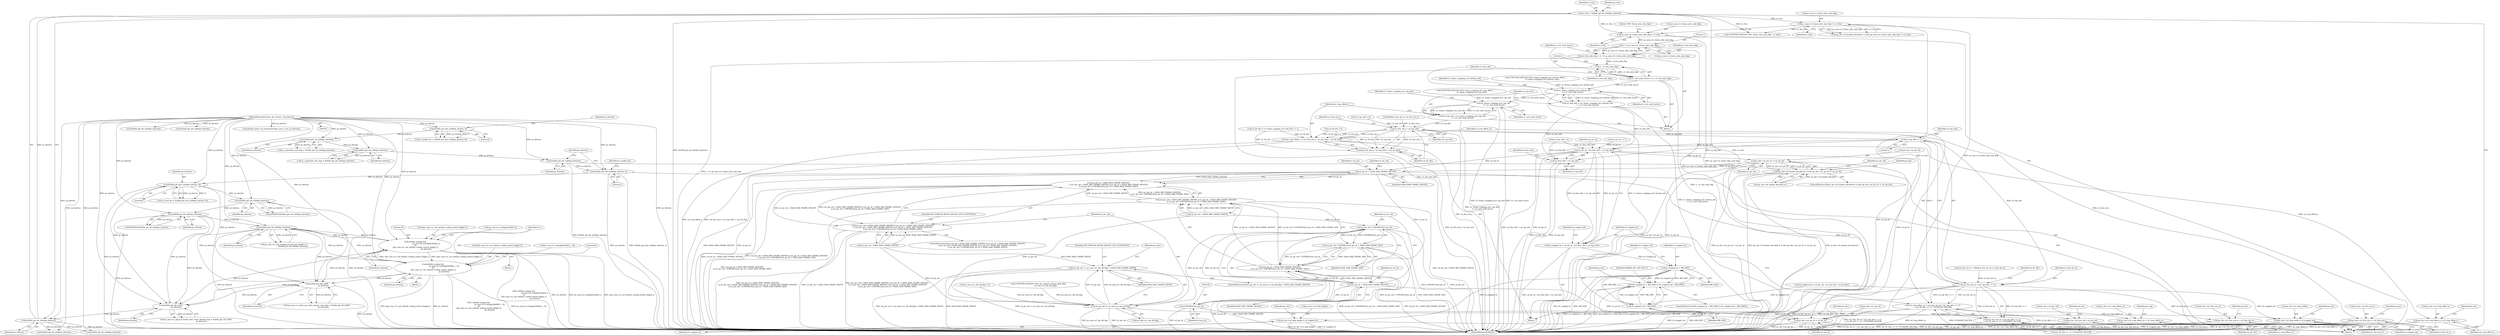 digraph "0_Android_42cf02965b11c397dd37a0063e683cef005bc0ae@pointer" {
"1000912" [label="(Call,ps_seq->u1_frame_mbs_only_flag = u1_frm)"];
"1000899" [label="(Call,ps_seq->u1_frame_mbs_only_flag != u1_frm)"];
"1000888" [label="(Call,u1_frm = ih264d_get_bit_h264(ps_bitstrm))"];
"1000890" [label="(Call,ih264d_get_bit_h264(ps_bitstrm))"];
"1000808" [label="(Call,ih264d_get_bit_h264(\n                    ps_bitstrm))"];
"1000291" [label="(Call,ih264d_get_bits_h264(ps_bitstrm, 8))"];
"1000258" [label="(Call,ih264d_get_bits_h264(ps_bitstrm, 5))"];
"1000256" [label="(Call,ih264d_get_bit_h264(ps_bitstrm))"];
"1000254" [label="(Call,ih264d_get_bit_h264(ps_bitstrm))"];
"1000250" [label="(Call,ih264d_get_bit_h264(ps_bitstrm))"];
"1000242" [label="(Call,ih264d_get_bits_h264(ps_bitstrm, 8))"];
"1000165" [label="(MethodParameterIn,dec_bit_stream_t *ps_bitstrm)"];
"1000512" [label="(Call,ih264d_get_bit_h264(ps_bitstrm))"];
"1000533" [label="(Call,ih264d_scaling_list(\n                                        ps_seq->i2_scalinglist4x4[i4_i],\n 16,\n &ps_seq->u1_use_default_scaling_matrix_flag[i4_i],\n                                        ps_bitstrm))"];
"1000549" [label="(Call,ih264d_scaling_list(\n                                        ps_seq->i2_scalinglist8x8[i4_i - 6],\n 64,\n &ps_seq->u1_use_default_scaling_matrix_flag[i4_i],\n                                        ps_bitstrm))"];
"1000489" [label="(Call,ih264d_get_bit_h264(ps_bitstrm))"];
"1000472" [label="(Call,ih264d_get_bit_h264(ps_bitstrm))"];
"1000682" [label="(Call,ih264d_get_bit_h264(\n                        ps_bitstrm))"];
"1001110" [label="(Call,1 == ps_seq->u1_frame_mbs_only_flag)"];
"1001108" [label="(Call,u1_frm_mbs_flag = (1 == ps_seq->u1_frame_mbs_only_flag))"];
"1001117" [label="(Call,2 - u1_frm_mbs_flag)"];
"1001115" [label="(Call,u1_vert_mult_factor = (2 - u1_frm_mbs_flag))"];
"1001122" [label="(Call,u1_frame_cropping_rect_bottom_ofst\n << u1_vert_mult_factor)"];
"1001120" [label="(Call,u2_btm_ofst = (u1_frame_cropping_rect_bottom_ofst\n << u1_vert_mult_factor))"];
"1001152" [label="(Call,u2_pic_ht - (u2_btm_ofst + u2_top_ofst))"];
"1001150" [label="(Call,i4_cropped_ht = u2_pic_ht - (u2_btm_ofst + u2_top_ofst))"];
"1001166" [label="(Call,i4_cropped_ht < MB_SIZE)"];
"1001165" [label="(Call,(i4_cropped_ht < MB_SIZE) || (i4_cropped_wd < MB_SIZE))"];
"1001169" [label="(Call,i4_cropped_wd < MB_SIZE)"];
"1001367" [label="(Call,ps_dec->u2_disp_width = i4_cropped_wd)"];
"1001362" [label="(Call,ps_dec->u2_disp_height = i4_cropped_ht)"];
"1001202" [label="(Call,ps_dec->u2_pic_ht != u2_pic_ht)"];
"1001196" [label="(Call,(ps_dec->i4_header_decoded & 1) && (ps_dec->u2_pic_ht != u2_pic_ht))"];
"1001221" [label="(Call,u2_pic_ht > H264_MAX_FRAME_HEIGHT)"];
"1001220" [label="(Call,(u2_pic_ht > H264_MAX_FRAME_HEIGHT)\n || (u2_pic_wd < H264_MIN_FRAME_WIDTH) || (u2_pic_ht < H264_MIN_FRAME_HEIGHT)\n || (u2_pic_wd * (UWORD32)u2_pic_ht > H264_MAX_FRAME_SIZE))"];
"1001216" [label="(Call,(u2_pic_wd > H264_MAX_FRAME_WIDTH) || (u2_pic_ht > H264_MAX_FRAME_HEIGHT)\n || (u2_pic_wd < H264_MIN_FRAME_WIDTH) || (u2_pic_ht < H264_MIN_FRAME_HEIGHT)\n || (u2_pic_wd * (UWORD32)u2_pic_ht > H264_MAX_FRAME_SIZE))"];
"1001229" [label="(Call,u2_pic_ht < H264_MIN_FRAME_HEIGHT)"];
"1001228" [label="(Call,(u2_pic_ht < H264_MIN_FRAME_HEIGHT)\n || (u2_pic_wd * (UWORD32)u2_pic_ht > H264_MAX_FRAME_SIZE))"];
"1001224" [label="(Call,(u2_pic_wd < H264_MIN_FRAME_WIDTH) || (u2_pic_ht < H264_MIN_FRAME_HEIGHT)\n || (u2_pic_wd * (UWORD32)u2_pic_ht > H264_MAX_FRAME_SIZE))"];
"1001235" [label="(Call,(UWORD32)u2_pic_ht)"];
"1001233" [label="(Call,u2_pic_wd * (UWORD32)u2_pic_ht)"];
"1001232" [label="(Call,u2_pic_wd * (UWORD32)u2_pic_ht > H264_MAX_FRAME_SIZE)"];
"1001244" [label="(Call,u2_pic_wd << ps_seq->u1_mb_aff_flag)"];
"1001243" [label="(Call,(u2_pic_wd << ps_seq->u1_mb_aff_flag) > H264_MAX_FRAME_WIDTH)"];
"1001372" [label="(Call,ps_dec->u2_pic_wd = u2_pic_wd)"];
"1001377" [label="(Call,ps_dec->u2_pic_ht = u2_pic_ht)"];
"1001154" [label="(Call,u2_btm_ofst + u2_top_ofst)"];
"1001127" [label="(Call,u1_frame_cropping_rect_top_ofst\n << u1_vert_mult_factor)"];
"1001125" [label="(Call,u2_top_ofst = (u1_frame_cropping_rect_top_ofst\n << u1_vert_mult_factor))"];
"1001133" [label="(Call,u2_frm_wd_y * u2_top_ofst)"];
"1001130" [label="(Call,u2_crop_offset_y = (u2_frm_wd_y * u2_top_ofst) + (u2_lft_ofst))"];
"1001442" [label="(Call,ps_dec->u2_crop_offset_y = u2_crop_offset_y)"];
"1001132" [label="(Call,(u2_frm_wd_y * u2_top_ofst) + (u2_lft_ofst))"];
"1001142" [label="(Call,u2_top_ofst >> 1)"];
"1001140" [label="(Call,u2_frm_wd_uv * (u2_top_ofst >> 1))"];
"1001137" [label="(Call,u2_crop_offset_uv = (u2_frm_wd_uv * (u2_top_ofst >> 1))\n + (u2_lft_ofst >> 1) * YUV420SP_FACTOR)"];
"1001447" [label="(Call,ps_dec->u2_crop_offset_uv = u2_crop_offset_uv)"];
"1001139" [label="(Call,(u2_frm_wd_uv * (u2_top_ofst >> 1))\n + (u2_lft_ofst >> 1) * YUV420SP_FACTOR)"];
"1001392" [label="(Call,ps_dec->u2_frm_wd_uv = u2_frm_wd_uv)"];
"1001382" [label="(Call,ps_dec->u2_frm_wd_y = u2_frm_wd_y)"];
"1000889" [label="(Identifier,u1_frm)"];
"1000250" [label="(Call,ih264d_get_bit_h264(ps_bitstrm))"];
"1001242" [label="(ControlStructure,if((u2_pic_wd << ps_seq->u1_mb_aff_flag) > H264_MAX_FRAME_WIDTH))"];
"1001097" [label="(Block,)"];
"1001179" [label="(Identifier,ps_dec)"];
"1001237" [label="(Identifier,u2_pic_ht)"];
"1000809" [label="(Identifier,ps_bitstrm)"];
"1001221" [label="(Call,u2_pic_ht > H264_MAX_FRAME_HEIGHT)"];
"1001233" [label="(Call,u2_pic_wd * (UWORD32)u2_pic_ht)"];
"1000900" [label="(Call,ps_seq->u1_frame_mbs_only_flag)"];
"1001235" [label="(Call,(UWORD32)u2_pic_ht)"];
"1001378" [label="(Call,ps_dec->u2_pic_ht)"];
"1001223" [label="(Identifier,H264_MAX_FRAME_HEIGHT)"];
"1001174" [label="(Identifier,ERROR_INV_SPS_PPS_T)"];
"1000939" [label="(Call,ps_seq->u1_mb_aff_flag = 0)"];
"1001234" [label="(Identifier,u2_pic_wd)"];
"1001115" [label="(Call,u1_vert_mult_factor = (2 - u1_frm_mbs_flag))"];
"1001137" [label="(Call,u2_crop_offset_uv = (u2_frm_wd_uv * (u2_top_ofst >> 1))\n + (u2_lft_ofst >> 1) * YUV420SP_FACTOR)"];
"1001386" [label="(Identifier,u2_frm_wd_y)"];
"1001151" [label="(Identifier,i4_cropped_ht)"];
"1001389" [label="(Identifier,ps_dec)"];
"1001366" [label="(Identifier,i4_cropped_ht)"];
"1001249" [label="(Identifier,H264_MAX_FRAME_WIDTH)"];
"1000540" [label="(Call,&ps_seq->u1_use_default_scaling_matrix_flag[i4_i])"];
"1001140" [label="(Call,u2_frm_wd_uv * (u2_top_ofst >> 1))"];
"1000257" [label="(Identifier,ps_bitstrm)"];
"1001132" [label="(Call,(u2_frm_wd_y * u2_top_ofst) + (u2_lft_ofst))"];
"1000890" [label="(Call,ih264d_get_bit_h264(ps_bitstrm))"];
"1001142" [label="(Call,u2_top_ofst >> 1)"];
"1001362" [label="(Call,ps_dec->u2_disp_height = i4_cropped_ht)"];
"1001382" [label="(Call,ps_dec->u2_frm_wd_y = u2_frm_wd_y)"];
"1001082" [label="(Call,u2_lft_ofst = 0)"];
"1001129" [label="(Identifier,u1_vert_mult_factor)"];
"1000896" [label="(Identifier,ps_dec)"];
"1000260" [label="(Literal,5)"];
"1001153" [label="(Identifier,u2_pic_ht)"];
"1001131" [label="(Identifier,u2_crop_offset_y)"];
"1001446" [label="(Identifier,u2_crop_offset_y)"];
"1000532" [label="(Block,)"];
"1001119" [label="(Identifier,u1_frm_mbs_flag)"];
"1001216" [label="(Call,(u2_pic_wd > H264_MAX_FRAME_WIDTH) || (u2_pic_ht > H264_MAX_FRAME_HEIGHT)\n || (u2_pic_wd < H264_MIN_FRAME_WIDTH) || (u2_pic_ht < H264_MIN_FRAME_HEIGHT)\n || (u2_pic_wd * (UWORD32)u2_pic_ht > H264_MAX_FRAME_SIZE))"];
"1001202" [label="(Call,ps_dec->u2_pic_ht != u2_pic_ht)"];
"1000165" [label="(MethodParameterIn,dec_bit_stream_t *ps_bitstrm)"];
"1001369" [label="(Identifier,ps_dec)"];
"1001231" [label="(Identifier,H264_MIN_FRAME_HEIGHT)"];
"1001449" [label="(Identifier,ps_dec)"];
"1001128" [label="(Identifier,u1_frame_cropping_rect_top_ofst)"];
"1001241" [label="(Identifier,IVD_STREAM_WIDTH_HEIGHT_NOT_SUPPORTED)"];
"1001109" [label="(Identifier,u1_frm_mbs_flag)"];
"1000533" [label="(Call,ih264d_scaling_list(\n                                        ps_seq->i2_scalinglist4x4[i4_i],\n 16,\n &ps_seq->u1_use_default_scaling_matrix_flag[i4_i],\n                                        ps_bitstrm))"];
"1001110" [label="(Call,1 == ps_seq->u1_frame_mbs_only_flag)"];
"1000678" [label="(Call,ps_seq->u1_delta_pic_order_always_zero_flag = ih264d_get_bit_h264(\n                        ps_bitstrm))"];
"1001399" [label="(Identifier,ps_dec)"];
"1000957" [label="(Call,ih264d_get_bit_h264(ps_bitstrm))"];
"1001238" [label="(Identifier,H264_MAX_FRAME_SIZE)"];
"1000489" [label="(Call,ih264d_get_bit_h264(ps_bitstrm))"];
"1001121" [label="(Identifier,u2_btm_ofst)"];
"1001001" [label="(Call,ih264d_get_bit_h264(ps_bitstrm))"];
"1001171" [label="(Identifier,MB_SIZE)"];
"1000534" [label="(Call,ps_seq->i2_scalinglist4x4[i4_i])"];
"1000564" [label="(Identifier,ps_bitstrm)"];
"1001120" [label="(Call,u2_btm_ofst = (u1_frame_cropping_rect_bottom_ofst\n << u1_vert_mult_factor))"];
"1000166" [label="(Block,)"];
"1000251" [label="(Identifier,ps_bitstrm)"];
"1001448" [label="(Call,ps_dec->u2_crop_offset_uv)"];
"1001117" [label="(Call,2 - u1_frm_mbs_flag)"];
"1000888" [label="(Call,u1_frm = ih264d_get_bit_h264(ps_bitstrm))"];
"1001243" [label="(Call,(u2_pic_wd << ps_seq->u1_mb_aff_flag) > H264_MAX_FRAME_WIDTH)"];
"1001150" [label="(Call,i4_cropped_ht = u2_pic_ht - (u2_btm_ofst + u2_top_ofst))"];
"1001134" [label="(Identifier,u2_frm_wd_y)"];
"1001125" [label="(Call,u2_top_ofst = (u1_frame_cropping_rect_top_ofst\n << u1_vert_mult_factor))"];
"1001122" [label="(Call,u1_frame_cropping_rect_bottom_ofst\n << u1_vert_mult_factor)"];
"1001167" [label="(Identifier,i4_cropped_ht)"];
"1001197" [label="(Call,ps_dec->i4_header_decoded & 1)"];
"1001477" [label="(MethodReturn,WORD32)"];
"1000918" [label="(Literal,\"SPS: frame_mbs_only_flag\")"];
"1001157" [label="(Call,i4_cropped_wd = u2_pic_wd - (u2_rgt_ofst + u2_lft_ofst))"];
"1001257" [label="(Identifier,ps_dec)"];
"1000913" [label="(Call,ps_seq->u1_frame_mbs_only_flag)"];
"1000917" [label="(Call,COPYTHECONTEXT(\"SPS: frame_mbs_only_flag\", u1_frm))"];
"1001367" [label="(Call,ps_dec->u2_disp_width = i4_cropped_wd)"];
"1001222" [label="(Identifier,u2_pic_ht)"];
"1001451" [label="(Identifier,u2_crop_offset_uv)"];
"1001061" [label="(Call,u2_pic_ht >> 1)"];
"1000248" [label="(Call,uc_constraint_set0_flag = ih264d_get_bit_h264(ps_bitstrm))"];
"1001245" [label="(Identifier,u2_pic_wd)"];
"1001443" [label="(Call,ps_dec->u2_crop_offset_y)"];
"1001118" [label="(Literal,2)"];
"1001144" [label="(Literal,1)"];
"1000808" [label="(Call,ih264d_get_bit_h264(\n                    ps_bitstrm))"];
"1001155" [label="(Identifier,u2_btm_ofst)"];
"1000558" [label="(Call,&ps_seq->u1_use_default_scaling_matrix_flag[i4_i])"];
"1001103" [label="(Call,u2_lft_ofst = u1_frame_cropping_rect_left_ofst << 1)"];
"1000548" [label="(Block,)"];
"1001152" [label="(Call,u2_pic_ht - (u2_btm_ofst + u2_top_ofst))"];
"1001196" [label="(Call,(ps_dec->i4_header_decoded & 1) && (ps_dec->u2_pic_ht != u2_pic_ht))"];
"1000916" [label="(Identifier,u1_frm)"];
"1001373" [label="(Call,ps_dec->u2_pic_wd)"];
"1001147" [label="(Identifier,u2_lft_ofst)"];
"1001215" [label="(ControlStructure,if((u2_pic_wd > H264_MAX_FRAME_WIDTH) || (u2_pic_ht > H264_MAX_FRAME_HEIGHT)\n || (u2_pic_wd < H264_MIN_FRAME_WIDTH) || (u2_pic_ht < H264_MIN_FRAME_HEIGHT)\n || (u2_pic_wd * (UWORD32)u2_pic_ht > H264_MAX_FRAME_SIZE)))"];
"1000506" [label="(Call,ps_seq->u1_seq_scaling_list_present_flag[i4_i] =\n                                ih264d_get_bit_h264(ps_bitstrm))"];
"1001164" [label="(ControlStructure,if((i4_cropped_ht < MB_SIZE) || (i4_cropped_wd < MB_SIZE)))"];
"1001374" [label="(Identifier,ps_dec)"];
"1001086" [label="(Call,u2_top_ofst = 0)"];
"1001396" [label="(Identifier,u2_frm_wd_uv)"];
"1000683" [label="(Identifier,ps_bitstrm)"];
"1000258" [label="(Call,ih264d_get_bits_h264(ps_bitstrm, 5))"];
"1000903" [label="(Identifier,u1_frm)"];
"1001232" [label="(Call,u2_pic_wd * (UWORD32)u2_pic_ht > H264_MAX_FRAME_SIZE)"];
"1001141" [label="(Identifier,u2_frm_wd_uv)"];
"1000291" [label="(Call,ih264d_get_bits_h264(ps_bitstrm, 8))"];
"1001053" [label="(Call,u2_frm_wd_uv = MAX(u2_frm_wd_uv, u2_frm_wd_y))"];
"1000891" [label="(Identifier,ps_bitstrm)"];
"1000893" [label="(Call,(ps_dec->i4_header_decoded & 1) && (ps_seq->u1_frame_mbs_only_flag != u1_frm))"];
"1001130" [label="(Call,u2_crop_offset_y = (u2_frm_wd_y * u2_top_ofst) + (u2_lft_ofst))"];
"1001372" [label="(Call,ps_dec->u2_pic_wd = u2_pic_wd)"];
"1001454" [label="(Identifier,ps_seq)"];
"1001363" [label="(Call,ps_dec->u2_disp_height)"];
"1001381" [label="(Identifier,u2_pic_ht)"];
"1000252" [label="(Call,uc_constraint_set1_flag = ih264d_get_bit_h264(ps_bitstrm))"];
"1001195" [label="(ControlStructure,if((ps_dec->i4_header_decoded & 1) && (ps_dec->u2_pic_ht != u2_pic_ht)))"];
"1000546" [label="(Identifier,ps_bitstrm)"];
"1001111" [label="(Literal,1)"];
"1000289" [label="(Call,u1_level_idc = ih264d_get_bits_h264(ps_bitstrm, 8))"];
"1000470" [label="(Call,(WORD32)ih264d_get_bit_h264(ps_bitstrm))"];
"1000804" [label="(Call,ps_seq->u1_gaps_in_frame_num_value_allowed_flag = ih264d_get_bit_h264(\n                    ps_bitstrm))"];
"1000256" [label="(Call,ih264d_get_bit_h264(ps_bitstrm))"];
"1000473" [label="(Identifier,ps_bitstrm)"];
"1000292" [label="(Identifier,ps_bitstrm)"];
"1001127" [label="(Call,u1_frame_cropping_rect_top_ofst\n << u1_vert_mult_factor)"];
"1001165" [label="(Call,(i4_cropped_ht < MB_SIZE) || (i4_cropped_wd < MB_SIZE))"];
"1001226" [label="(Identifier,u2_pic_wd)"];
"1001124" [label="(Identifier,u1_vert_mult_factor)"];
"1001377" [label="(Call,ps_dec->u2_pic_ht = u2_pic_ht)"];
"1001228" [label="(Call,(u2_pic_ht < H264_MIN_FRAME_HEIGHT)\n || (u2_pic_wd * (UWORD32)u2_pic_ht > H264_MAX_FRAME_SIZE))"];
"1001206" [label="(Identifier,u2_pic_ht)"];
"1001376" [label="(Identifier,u2_pic_wd)"];
"1001170" [label="(Identifier,i4_cropped_wd)"];
"1000293" [label="(Literal,8)"];
"1001379" [label="(Identifier,ps_dec)"];
"1001143" [label="(Identifier,u2_top_ofst)"];
"1001112" [label="(Call,ps_seq->u1_frame_mbs_only_flag)"];
"1001116" [label="(Identifier,u1_vert_mult_factor)"];
"1001447" [label="(Call,ps_dec->u2_crop_offset_uv = u2_crop_offset_uv)"];
"1000504" [label="(Identifier,i4_i)"];
"1001246" [label="(Call,ps_seq->u1_mb_aff_flag)"];
"1000549" [label="(Call,ih264d_scaling_list(\n                                        ps_seq->i2_scalinglist8x8[i4_i - 6],\n 64,\n &ps_seq->u1_use_default_scaling_matrix_flag[i4_i],\n                                        ps_bitstrm))"];
"1000899" [label="(Call,ps_seq->u1_frame_mbs_only_flag != u1_frm)"];
"1000244" [label="(Literal,8)"];
"1001224" [label="(Call,(u2_pic_wd < H264_MIN_FRAME_WIDTH) || (u2_pic_ht < H264_MIN_FRAME_HEIGHT)\n || (u2_pic_wd * (UWORD32)u2_pic_ht > H264_MAX_FRAME_SIZE))"];
"1000264" [label="(Identifier,u1_profile_idc)"];
"1001133" [label="(Call,u2_frm_wd_y * u2_top_ofst)"];
"1001154" [label="(Call,u2_btm_ofst + u2_top_ofst)"];
"1001076" [label="(Block,)"];
"1000512" [label="(Call,ih264d_get_bit_h264(ps_bitstrm))"];
"1000242" [label="(Call,ih264d_get_bits_h264(ps_bitstrm, 8))"];
"1001136" [label="(Identifier,u2_lft_ofst)"];
"1001220" [label="(Call,(u2_pic_ht > H264_MAX_FRAME_HEIGHT)\n || (u2_pic_wd < H264_MIN_FRAME_WIDTH) || (u2_pic_ht < H264_MIN_FRAME_HEIGHT)\n || (u2_pic_wd * (UWORD32)u2_pic_ht > H264_MAX_FRAME_SIZE))"];
"1000490" [label="(Identifier,ps_bitstrm)"];
"1000994" [label="(Call,COPYTHECONTEXT(\"SPS: frame_cropping_rect_bottom_offset\",\n                        u1_frame_cropping_rect_bottom_ofst))"];
"1001138" [label="(Identifier,u2_crop_offset_uv)"];
"1000912" [label="(Call,ps_seq->u1_frame_mbs_only_flag = u1_frm)"];
"1000487" [label="(Call,(WORD32)ih264d_get_bit_h264(ps_bitstrm))"];
"1000259" [label="(Identifier,ps_bitstrm)"];
"1001217" [label="(Call,u2_pic_wd > H264_MAX_FRAME_WIDTH)"];
"1001393" [label="(Call,ps_dec->u2_frm_wd_uv)"];
"1001158" [label="(Identifier,i4_cropped_wd)"];
"1001203" [label="(Call,ps_dec->u2_pic_ht)"];
"1001090" [label="(Call,u2_btm_ofst = 0)"];
"1000513" [label="(Identifier,ps_bitstrm)"];
"1001225" [label="(Call,u2_pic_wd < H264_MIN_FRAME_WIDTH)"];
"1000948" [label="(Call,ih264d_get_bit_h264(ps_bitstrm))"];
"1001166" [label="(Call,i4_cropped_ht < MB_SIZE)"];
"1001139" [label="(Call,(u2_frm_wd_uv * (u2_top_ofst >> 1))\n + (u2_lft_ofst >> 1) * YUV420SP_FACTOR)"];
"1000986" [label="(Call,COPYTHECONTEXT(\"SPS: frame_cropping_rect_top_offset\",\n                        u1_frame_cropping_rect_top_ofst))"];
"1001156" [label="(Identifier,u2_top_ofst)"];
"1001210" [label="(Identifier,ps_dec)"];
"1000255" [label="(Identifier,ps_bitstrm)"];
"1001168" [label="(Identifier,MB_SIZE)"];
"1001145" [label="(Call,(u2_lft_ofst >> 1) * YUV420SP_FACTOR)"];
"1000682" [label="(Call,ih264d_get_bit_h264(\n                        ps_bitstrm))"];
"1001244" [label="(Call,u2_pic_wd << ps_seq->u1_mb_aff_flag)"];
"1000254" [label="(Call,ih264d_get_bit_h264(ps_bitstrm))"];
"1001218" [label="(Identifier,u2_pic_wd)"];
"1001368" [label="(Call,ps_dec->u2_disp_width)"];
"1001230" [label="(Identifier,u2_pic_ht)"];
"1001135" [label="(Identifier,u2_top_ofst)"];
"1001384" [label="(Identifier,ps_dec)"];
"1001392" [label="(Call,ps_dec->u2_frm_wd_uv = u2_frm_wd_uv)"];
"1001108" [label="(Call,u1_frm_mbs_flag = (1 == ps_seq->u1_frame_mbs_only_flag))"];
"1000240" [label="(Call,u1_profile_idc = ih264d_get_bits_h264(ps_bitstrm, 8))"];
"1001169" [label="(Call,i4_cropped_wd < MB_SIZE)"];
"1000931" [label="(Call,ih264d_get_bit_h264(ps_bitstrm))"];
"1000472" [label="(Call,ih264d_get_bit_h264(ps_bitstrm))"];
"1000539" [label="(Literal,16)"];
"1001383" [label="(Call,ps_dec->u2_frm_wd_y)"];
"1001229" [label="(Call,u2_pic_ht < H264_MIN_FRAME_HEIGHT)"];
"1001055" [label="(Call,MAX(u2_frm_wd_uv, u2_frm_wd_y))"];
"1000243" [label="(Identifier,ps_bitstrm)"];
"1000933" [label="(Call,COPYTHECONTEXT(\"SPS: mb_adaptive_frame_field_flag\",\n                         ps_seq->u1_mb_aff_flag))"];
"1001371" [label="(Identifier,i4_cropped_wd)"];
"1000550" [label="(Call,ps_seq->i2_scalinglist8x8[i4_i - 6])"];
"1000557" [label="(Literal,64)"];
"1001296" [label="(Call,ih264d_parse_vui_parametres(&ps_seq->s_vui, ps_bitstrm))"];
"1001126" [label="(Identifier,u2_top_ofst)"];
"1001442" [label="(Call,ps_dec->u2_crop_offset_y = u2_crop_offset_y)"];
"1001252" [label="(Identifier,IVD_STREAM_WIDTH_HEIGHT_NOT_SUPPORTED)"];
"1001123" [label="(Identifier,u1_frame_cropping_rect_bottom_ofst)"];
"1000912" -> "1000166"  [label="AST: "];
"1000912" -> "1000916"  [label="CFG: "];
"1000913" -> "1000912"  [label="AST: "];
"1000916" -> "1000912"  [label="AST: "];
"1000918" -> "1000912"  [label="CFG: "];
"1000912" -> "1001477"  [label="DDG: ps_seq->u1_frame_mbs_only_flag"];
"1000899" -> "1000912"  [label="DDG: u1_frm"];
"1000888" -> "1000912"  [label="DDG: u1_frm"];
"1000912" -> "1001110"  [label="DDG: ps_seq->u1_frame_mbs_only_flag"];
"1000899" -> "1000893"  [label="AST: "];
"1000899" -> "1000903"  [label="CFG: "];
"1000900" -> "1000899"  [label="AST: "];
"1000903" -> "1000899"  [label="AST: "];
"1000893" -> "1000899"  [label="CFG: "];
"1000899" -> "1001477"  [label="DDG: ps_seq->u1_frame_mbs_only_flag"];
"1000899" -> "1001477"  [label="DDG: u1_frm"];
"1000899" -> "1000893"  [label="DDG: ps_seq->u1_frame_mbs_only_flag"];
"1000899" -> "1000893"  [label="DDG: u1_frm"];
"1000888" -> "1000899"  [label="DDG: u1_frm"];
"1000899" -> "1000917"  [label="DDG: u1_frm"];
"1000888" -> "1000166"  [label="AST: "];
"1000888" -> "1000890"  [label="CFG: "];
"1000889" -> "1000888"  [label="AST: "];
"1000890" -> "1000888"  [label="AST: "];
"1000896" -> "1000888"  [label="CFG: "];
"1000888" -> "1001477"  [label="DDG: ih264d_get_bit_h264(ps_bitstrm)"];
"1000888" -> "1001477"  [label="DDG: u1_frm"];
"1000890" -> "1000888"  [label="DDG: ps_bitstrm"];
"1000888" -> "1000917"  [label="DDG: u1_frm"];
"1000890" -> "1000891"  [label="CFG: "];
"1000891" -> "1000890"  [label="AST: "];
"1000890" -> "1001477"  [label="DDG: ps_bitstrm"];
"1000808" -> "1000890"  [label="DDG: ps_bitstrm"];
"1000165" -> "1000890"  [label="DDG: ps_bitstrm"];
"1000890" -> "1000931"  [label="DDG: ps_bitstrm"];
"1000890" -> "1000948"  [label="DDG: ps_bitstrm"];
"1000808" -> "1000804"  [label="AST: "];
"1000808" -> "1000809"  [label="CFG: "];
"1000809" -> "1000808"  [label="AST: "];
"1000804" -> "1000808"  [label="CFG: "];
"1000808" -> "1000804"  [label="DDG: ps_bitstrm"];
"1000291" -> "1000808"  [label="DDG: ps_bitstrm"];
"1000512" -> "1000808"  [label="DDG: ps_bitstrm"];
"1000682" -> "1000808"  [label="DDG: ps_bitstrm"];
"1000533" -> "1000808"  [label="DDG: ps_bitstrm"];
"1000549" -> "1000808"  [label="DDG: ps_bitstrm"];
"1000489" -> "1000808"  [label="DDG: ps_bitstrm"];
"1000165" -> "1000808"  [label="DDG: ps_bitstrm"];
"1000291" -> "1000289"  [label="AST: "];
"1000291" -> "1000293"  [label="CFG: "];
"1000292" -> "1000291"  [label="AST: "];
"1000293" -> "1000291"  [label="AST: "];
"1000289" -> "1000291"  [label="CFG: "];
"1000291" -> "1001477"  [label="DDG: ps_bitstrm"];
"1000291" -> "1000289"  [label="DDG: ps_bitstrm"];
"1000291" -> "1000289"  [label="DDG: 8"];
"1000258" -> "1000291"  [label="DDG: ps_bitstrm"];
"1000165" -> "1000291"  [label="DDG: ps_bitstrm"];
"1000291" -> "1000472"  [label="DDG: ps_bitstrm"];
"1000291" -> "1000682"  [label="DDG: ps_bitstrm"];
"1000258" -> "1000166"  [label="AST: "];
"1000258" -> "1000260"  [label="CFG: "];
"1000259" -> "1000258"  [label="AST: "];
"1000260" -> "1000258"  [label="AST: "];
"1000264" -> "1000258"  [label="CFG: "];
"1000258" -> "1001477"  [label="DDG: ps_bitstrm"];
"1000258" -> "1001477"  [label="DDG: ih264d_get_bits_h264(ps_bitstrm, 5)"];
"1000256" -> "1000258"  [label="DDG: ps_bitstrm"];
"1000165" -> "1000258"  [label="DDG: ps_bitstrm"];
"1000256" -> "1000166"  [label="AST: "];
"1000256" -> "1000257"  [label="CFG: "];
"1000257" -> "1000256"  [label="AST: "];
"1000259" -> "1000256"  [label="CFG: "];
"1000256" -> "1001477"  [label="DDG: ih264d_get_bit_h264(ps_bitstrm)"];
"1000254" -> "1000256"  [label="DDG: ps_bitstrm"];
"1000165" -> "1000256"  [label="DDG: ps_bitstrm"];
"1000254" -> "1000252"  [label="AST: "];
"1000254" -> "1000255"  [label="CFG: "];
"1000255" -> "1000254"  [label="AST: "];
"1000252" -> "1000254"  [label="CFG: "];
"1000254" -> "1000252"  [label="DDG: ps_bitstrm"];
"1000250" -> "1000254"  [label="DDG: ps_bitstrm"];
"1000165" -> "1000254"  [label="DDG: ps_bitstrm"];
"1000250" -> "1000248"  [label="AST: "];
"1000250" -> "1000251"  [label="CFG: "];
"1000251" -> "1000250"  [label="AST: "];
"1000248" -> "1000250"  [label="CFG: "];
"1000250" -> "1000248"  [label="DDG: ps_bitstrm"];
"1000242" -> "1000250"  [label="DDG: ps_bitstrm"];
"1000165" -> "1000250"  [label="DDG: ps_bitstrm"];
"1000242" -> "1000240"  [label="AST: "];
"1000242" -> "1000244"  [label="CFG: "];
"1000243" -> "1000242"  [label="AST: "];
"1000244" -> "1000242"  [label="AST: "];
"1000240" -> "1000242"  [label="CFG: "];
"1000242" -> "1000240"  [label="DDG: ps_bitstrm"];
"1000242" -> "1000240"  [label="DDG: 8"];
"1000165" -> "1000242"  [label="DDG: ps_bitstrm"];
"1000165" -> "1000163"  [label="AST: "];
"1000165" -> "1001477"  [label="DDG: ps_bitstrm"];
"1000165" -> "1000472"  [label="DDG: ps_bitstrm"];
"1000165" -> "1000489"  [label="DDG: ps_bitstrm"];
"1000165" -> "1000512"  [label="DDG: ps_bitstrm"];
"1000165" -> "1000533"  [label="DDG: ps_bitstrm"];
"1000165" -> "1000549"  [label="DDG: ps_bitstrm"];
"1000165" -> "1000682"  [label="DDG: ps_bitstrm"];
"1000165" -> "1000931"  [label="DDG: ps_bitstrm"];
"1000165" -> "1000948"  [label="DDG: ps_bitstrm"];
"1000165" -> "1000957"  [label="DDG: ps_bitstrm"];
"1000165" -> "1001001"  [label="DDG: ps_bitstrm"];
"1000165" -> "1001296"  [label="DDG: ps_bitstrm"];
"1000512" -> "1000506"  [label="AST: "];
"1000512" -> "1000513"  [label="CFG: "];
"1000513" -> "1000512"  [label="AST: "];
"1000506" -> "1000512"  [label="CFG: "];
"1000512" -> "1001477"  [label="DDG: ps_bitstrm"];
"1000512" -> "1000506"  [label="DDG: ps_bitstrm"];
"1000533" -> "1000512"  [label="DDG: ps_bitstrm"];
"1000549" -> "1000512"  [label="DDG: ps_bitstrm"];
"1000489" -> "1000512"  [label="DDG: ps_bitstrm"];
"1000512" -> "1000533"  [label="DDG: ps_bitstrm"];
"1000512" -> "1000549"  [label="DDG: ps_bitstrm"];
"1000512" -> "1000682"  [label="DDG: ps_bitstrm"];
"1000533" -> "1000532"  [label="AST: "];
"1000533" -> "1000546"  [label="CFG: "];
"1000534" -> "1000533"  [label="AST: "];
"1000539" -> "1000533"  [label="AST: "];
"1000540" -> "1000533"  [label="AST: "];
"1000546" -> "1000533"  [label="AST: "];
"1000504" -> "1000533"  [label="CFG: "];
"1000533" -> "1001477"  [label="DDG: &ps_seq->u1_use_default_scaling_matrix_flag[i4_i]"];
"1000533" -> "1001477"  [label="DDG: ih264d_scaling_list(\n                                        ps_seq->i2_scalinglist4x4[i4_i],\n 16,\n &ps_seq->u1_use_default_scaling_matrix_flag[i4_i],\n                                        ps_bitstrm)"];
"1000533" -> "1001477"  [label="DDG: ps_bitstrm"];
"1000533" -> "1001477"  [label="DDG: ps_seq->i2_scalinglist4x4[i4_i]"];
"1000549" -> "1000533"  [label="DDG: &ps_seq->u1_use_default_scaling_matrix_flag[i4_i]"];
"1000533" -> "1000549"  [label="DDG: &ps_seq->u1_use_default_scaling_matrix_flag[i4_i]"];
"1000533" -> "1000682"  [label="DDG: ps_bitstrm"];
"1000549" -> "1000548"  [label="AST: "];
"1000549" -> "1000564"  [label="CFG: "];
"1000550" -> "1000549"  [label="AST: "];
"1000557" -> "1000549"  [label="AST: "];
"1000558" -> "1000549"  [label="AST: "];
"1000564" -> "1000549"  [label="AST: "];
"1000504" -> "1000549"  [label="CFG: "];
"1000549" -> "1001477"  [label="DDG: ps_seq->i2_scalinglist8x8[i4_i - 6]"];
"1000549" -> "1001477"  [label="DDG: &ps_seq->u1_use_default_scaling_matrix_flag[i4_i]"];
"1000549" -> "1001477"  [label="DDG: ps_bitstrm"];
"1000549" -> "1001477"  [label="DDG: ih264d_scaling_list(\n                                        ps_seq->i2_scalinglist8x8[i4_i - 6],\n 64,\n &ps_seq->u1_use_default_scaling_matrix_flag[i4_i],\n                                        ps_bitstrm)"];
"1000549" -> "1000682"  [label="DDG: ps_bitstrm"];
"1000489" -> "1000487"  [label="AST: "];
"1000489" -> "1000490"  [label="CFG: "];
"1000490" -> "1000489"  [label="AST: "];
"1000487" -> "1000489"  [label="CFG: "];
"1000489" -> "1001477"  [label="DDG: ps_bitstrm"];
"1000489" -> "1000487"  [label="DDG: ps_bitstrm"];
"1000472" -> "1000489"  [label="DDG: ps_bitstrm"];
"1000489" -> "1000682"  [label="DDG: ps_bitstrm"];
"1000472" -> "1000470"  [label="AST: "];
"1000472" -> "1000473"  [label="CFG: "];
"1000473" -> "1000472"  [label="AST: "];
"1000470" -> "1000472"  [label="CFG: "];
"1000472" -> "1001477"  [label="DDG: ps_bitstrm"];
"1000472" -> "1000470"  [label="DDG: ps_bitstrm"];
"1000682" -> "1000678"  [label="AST: "];
"1000682" -> "1000683"  [label="CFG: "];
"1000683" -> "1000682"  [label="AST: "];
"1000678" -> "1000682"  [label="CFG: "];
"1000682" -> "1001477"  [label="DDG: ps_bitstrm"];
"1000682" -> "1000678"  [label="DDG: ps_bitstrm"];
"1001110" -> "1001108"  [label="AST: "];
"1001110" -> "1001112"  [label="CFG: "];
"1001111" -> "1001110"  [label="AST: "];
"1001112" -> "1001110"  [label="AST: "];
"1001108" -> "1001110"  [label="CFG: "];
"1001110" -> "1001477"  [label="DDG: ps_seq->u1_frame_mbs_only_flag"];
"1001110" -> "1001108"  [label="DDG: 1"];
"1001110" -> "1001108"  [label="DDG: ps_seq->u1_frame_mbs_only_flag"];
"1001108" -> "1001097"  [label="AST: "];
"1001109" -> "1001108"  [label="AST: "];
"1001116" -> "1001108"  [label="CFG: "];
"1001108" -> "1001477"  [label="DDG: 1 == ps_seq->u1_frame_mbs_only_flag"];
"1001108" -> "1001117"  [label="DDG: u1_frm_mbs_flag"];
"1001117" -> "1001115"  [label="AST: "];
"1001117" -> "1001119"  [label="CFG: "];
"1001118" -> "1001117"  [label="AST: "];
"1001119" -> "1001117"  [label="AST: "];
"1001115" -> "1001117"  [label="CFG: "];
"1001117" -> "1001477"  [label="DDG: u1_frm_mbs_flag"];
"1001117" -> "1001115"  [label="DDG: 2"];
"1001117" -> "1001115"  [label="DDG: u1_frm_mbs_flag"];
"1001115" -> "1001097"  [label="AST: "];
"1001116" -> "1001115"  [label="AST: "];
"1001121" -> "1001115"  [label="CFG: "];
"1001115" -> "1001477"  [label="DDG: 2 - u1_frm_mbs_flag"];
"1001115" -> "1001122"  [label="DDG: u1_vert_mult_factor"];
"1001122" -> "1001120"  [label="AST: "];
"1001122" -> "1001124"  [label="CFG: "];
"1001123" -> "1001122"  [label="AST: "];
"1001124" -> "1001122"  [label="AST: "];
"1001120" -> "1001122"  [label="CFG: "];
"1001122" -> "1001477"  [label="DDG: u1_frame_cropping_rect_bottom_ofst"];
"1001122" -> "1001120"  [label="DDG: u1_frame_cropping_rect_bottom_ofst"];
"1001122" -> "1001120"  [label="DDG: u1_vert_mult_factor"];
"1000994" -> "1001122"  [label="DDG: u1_frame_cropping_rect_bottom_ofst"];
"1001122" -> "1001127"  [label="DDG: u1_vert_mult_factor"];
"1001120" -> "1001097"  [label="AST: "];
"1001121" -> "1001120"  [label="AST: "];
"1001126" -> "1001120"  [label="CFG: "];
"1001120" -> "1001477"  [label="DDG: u1_frame_cropping_rect_bottom_ofst\n << u1_vert_mult_factor"];
"1001120" -> "1001152"  [label="DDG: u2_btm_ofst"];
"1001120" -> "1001154"  [label="DDG: u2_btm_ofst"];
"1001152" -> "1001150"  [label="AST: "];
"1001152" -> "1001154"  [label="CFG: "];
"1001153" -> "1001152"  [label="AST: "];
"1001154" -> "1001152"  [label="AST: "];
"1001150" -> "1001152"  [label="CFG: "];
"1001152" -> "1001477"  [label="DDG: u2_btm_ofst + u2_top_ofst"];
"1001152" -> "1001477"  [label="DDG: u2_pic_ht"];
"1001152" -> "1001150"  [label="DDG: u2_pic_ht"];
"1001152" -> "1001150"  [label="DDG: u2_btm_ofst + u2_top_ofst"];
"1001061" -> "1001152"  [label="DDG: u2_pic_ht"];
"1001090" -> "1001152"  [label="DDG: u2_btm_ofst"];
"1001142" -> "1001152"  [label="DDG: u2_top_ofst"];
"1001152" -> "1001202"  [label="DDG: u2_pic_ht"];
"1001152" -> "1001221"  [label="DDG: u2_pic_ht"];
"1001152" -> "1001377"  [label="DDG: u2_pic_ht"];
"1001150" -> "1001076"  [label="AST: "];
"1001151" -> "1001150"  [label="AST: "];
"1001158" -> "1001150"  [label="CFG: "];
"1001150" -> "1001477"  [label="DDG: u2_pic_ht - (u2_btm_ofst + u2_top_ofst)"];
"1001150" -> "1001166"  [label="DDG: i4_cropped_ht"];
"1001166" -> "1001165"  [label="AST: "];
"1001166" -> "1001168"  [label="CFG: "];
"1001167" -> "1001166"  [label="AST: "];
"1001168" -> "1001166"  [label="AST: "];
"1001170" -> "1001166"  [label="CFG: "];
"1001165" -> "1001166"  [label="CFG: "];
"1001166" -> "1001477"  [label="DDG: i4_cropped_ht"];
"1001166" -> "1001477"  [label="DDG: MB_SIZE"];
"1001166" -> "1001165"  [label="DDG: i4_cropped_ht"];
"1001166" -> "1001165"  [label="DDG: MB_SIZE"];
"1001166" -> "1001169"  [label="DDG: MB_SIZE"];
"1001166" -> "1001362"  [label="DDG: i4_cropped_ht"];
"1001165" -> "1001164"  [label="AST: "];
"1001165" -> "1001169"  [label="CFG: "];
"1001169" -> "1001165"  [label="AST: "];
"1001174" -> "1001165"  [label="CFG: "];
"1001179" -> "1001165"  [label="CFG: "];
"1001165" -> "1001477"  [label="DDG: i4_cropped_ht < MB_SIZE"];
"1001165" -> "1001477"  [label="DDG: (i4_cropped_ht < MB_SIZE) || (i4_cropped_wd < MB_SIZE)"];
"1001165" -> "1001477"  [label="DDG: i4_cropped_wd < MB_SIZE"];
"1001169" -> "1001165"  [label="DDG: i4_cropped_wd"];
"1001169" -> "1001165"  [label="DDG: MB_SIZE"];
"1001169" -> "1001171"  [label="CFG: "];
"1001170" -> "1001169"  [label="AST: "];
"1001171" -> "1001169"  [label="AST: "];
"1001169" -> "1001477"  [label="DDG: i4_cropped_wd"];
"1001169" -> "1001477"  [label="DDG: MB_SIZE"];
"1001157" -> "1001169"  [label="DDG: i4_cropped_wd"];
"1001169" -> "1001367"  [label="DDG: i4_cropped_wd"];
"1001367" -> "1000166"  [label="AST: "];
"1001367" -> "1001371"  [label="CFG: "];
"1001368" -> "1001367"  [label="AST: "];
"1001371" -> "1001367"  [label="AST: "];
"1001374" -> "1001367"  [label="CFG: "];
"1001367" -> "1001477"  [label="DDG: i4_cropped_wd"];
"1001367" -> "1001477"  [label="DDG: ps_dec->u2_disp_width"];
"1001157" -> "1001367"  [label="DDG: i4_cropped_wd"];
"1001362" -> "1000166"  [label="AST: "];
"1001362" -> "1001366"  [label="CFG: "];
"1001363" -> "1001362"  [label="AST: "];
"1001366" -> "1001362"  [label="AST: "];
"1001369" -> "1001362"  [label="CFG: "];
"1001362" -> "1001477"  [label="DDG: i4_cropped_ht"];
"1001362" -> "1001477"  [label="DDG: ps_dec->u2_disp_height"];
"1001202" -> "1001196"  [label="AST: "];
"1001202" -> "1001206"  [label="CFG: "];
"1001203" -> "1001202"  [label="AST: "];
"1001206" -> "1001202"  [label="AST: "];
"1001196" -> "1001202"  [label="CFG: "];
"1001202" -> "1001477"  [label="DDG: u2_pic_ht"];
"1001202" -> "1001477"  [label="DDG: ps_dec->u2_pic_ht"];
"1001202" -> "1001196"  [label="DDG: ps_dec->u2_pic_ht"];
"1001202" -> "1001196"  [label="DDG: u2_pic_ht"];
"1001202" -> "1001221"  [label="DDG: u2_pic_ht"];
"1001202" -> "1001377"  [label="DDG: u2_pic_ht"];
"1001196" -> "1001195"  [label="AST: "];
"1001196" -> "1001197"  [label="CFG: "];
"1001197" -> "1001196"  [label="AST: "];
"1001210" -> "1001196"  [label="CFG: "];
"1001218" -> "1001196"  [label="CFG: "];
"1001196" -> "1001477"  [label="DDG: ps_dec->i4_header_decoded & 1"];
"1001196" -> "1001477"  [label="DDG: ps_dec->u2_pic_ht != u2_pic_ht"];
"1001196" -> "1001477"  [label="DDG: (ps_dec->i4_header_decoded & 1) && (ps_dec->u2_pic_ht != u2_pic_ht)"];
"1001197" -> "1001196"  [label="DDG: ps_dec->i4_header_decoded"];
"1001197" -> "1001196"  [label="DDG: 1"];
"1001221" -> "1001220"  [label="AST: "];
"1001221" -> "1001223"  [label="CFG: "];
"1001222" -> "1001221"  [label="AST: "];
"1001223" -> "1001221"  [label="AST: "];
"1001226" -> "1001221"  [label="CFG: "];
"1001220" -> "1001221"  [label="CFG: "];
"1001221" -> "1001477"  [label="DDG: H264_MAX_FRAME_HEIGHT"];
"1001221" -> "1001477"  [label="DDG: u2_pic_ht"];
"1001221" -> "1001220"  [label="DDG: u2_pic_ht"];
"1001221" -> "1001220"  [label="DDG: H264_MAX_FRAME_HEIGHT"];
"1001221" -> "1001229"  [label="DDG: u2_pic_ht"];
"1001221" -> "1001377"  [label="DDG: u2_pic_ht"];
"1001220" -> "1001216"  [label="AST: "];
"1001220" -> "1001224"  [label="CFG: "];
"1001224" -> "1001220"  [label="AST: "];
"1001216" -> "1001220"  [label="CFG: "];
"1001220" -> "1001477"  [label="DDG: u2_pic_ht > H264_MAX_FRAME_HEIGHT"];
"1001220" -> "1001477"  [label="DDG: (u2_pic_wd < H264_MIN_FRAME_WIDTH) || (u2_pic_ht < H264_MIN_FRAME_HEIGHT)\n || (u2_pic_wd * (UWORD32)u2_pic_ht > H264_MAX_FRAME_SIZE)"];
"1001220" -> "1001216"  [label="DDG: u2_pic_ht > H264_MAX_FRAME_HEIGHT"];
"1001220" -> "1001216"  [label="DDG: (u2_pic_wd < H264_MIN_FRAME_WIDTH) || (u2_pic_ht < H264_MIN_FRAME_HEIGHT)\n || (u2_pic_wd * (UWORD32)u2_pic_ht > H264_MAX_FRAME_SIZE)"];
"1001224" -> "1001220"  [label="DDG: u2_pic_wd < H264_MIN_FRAME_WIDTH"];
"1001224" -> "1001220"  [label="DDG: (u2_pic_ht < H264_MIN_FRAME_HEIGHT)\n || (u2_pic_wd * (UWORD32)u2_pic_ht > H264_MAX_FRAME_SIZE)"];
"1001216" -> "1001215"  [label="AST: "];
"1001216" -> "1001217"  [label="CFG: "];
"1001217" -> "1001216"  [label="AST: "];
"1001241" -> "1001216"  [label="CFG: "];
"1001245" -> "1001216"  [label="CFG: "];
"1001216" -> "1001477"  [label="DDG: (u2_pic_ht > H264_MAX_FRAME_HEIGHT)\n || (u2_pic_wd < H264_MIN_FRAME_WIDTH) || (u2_pic_ht < H264_MIN_FRAME_HEIGHT)\n || (u2_pic_wd * (UWORD32)u2_pic_ht > H264_MAX_FRAME_SIZE)"];
"1001216" -> "1001477"  [label="DDG: (u2_pic_wd > H264_MAX_FRAME_WIDTH) || (u2_pic_ht > H264_MAX_FRAME_HEIGHT)\n || (u2_pic_wd < H264_MIN_FRAME_WIDTH) || (u2_pic_ht < H264_MIN_FRAME_HEIGHT)\n || (u2_pic_wd * (UWORD32)u2_pic_ht > H264_MAX_FRAME_SIZE)"];
"1001216" -> "1001477"  [label="DDG: u2_pic_wd > H264_MAX_FRAME_WIDTH"];
"1001217" -> "1001216"  [label="DDG: u2_pic_wd"];
"1001217" -> "1001216"  [label="DDG: H264_MAX_FRAME_WIDTH"];
"1001229" -> "1001228"  [label="AST: "];
"1001229" -> "1001231"  [label="CFG: "];
"1001230" -> "1001229"  [label="AST: "];
"1001231" -> "1001229"  [label="AST: "];
"1001234" -> "1001229"  [label="CFG: "];
"1001228" -> "1001229"  [label="CFG: "];
"1001229" -> "1001477"  [label="DDG: u2_pic_ht"];
"1001229" -> "1001477"  [label="DDG: H264_MIN_FRAME_HEIGHT"];
"1001229" -> "1001228"  [label="DDG: u2_pic_ht"];
"1001229" -> "1001228"  [label="DDG: H264_MIN_FRAME_HEIGHT"];
"1001229" -> "1001235"  [label="DDG: u2_pic_ht"];
"1001229" -> "1001377"  [label="DDG: u2_pic_ht"];
"1001228" -> "1001224"  [label="AST: "];
"1001228" -> "1001232"  [label="CFG: "];
"1001232" -> "1001228"  [label="AST: "];
"1001224" -> "1001228"  [label="CFG: "];
"1001228" -> "1001477"  [label="DDG: u2_pic_wd * (UWORD32)u2_pic_ht > H264_MAX_FRAME_SIZE"];
"1001228" -> "1001477"  [label="DDG: u2_pic_ht < H264_MIN_FRAME_HEIGHT"];
"1001228" -> "1001224"  [label="DDG: u2_pic_ht < H264_MIN_FRAME_HEIGHT"];
"1001228" -> "1001224"  [label="DDG: u2_pic_wd * (UWORD32)u2_pic_ht > H264_MAX_FRAME_SIZE"];
"1001232" -> "1001228"  [label="DDG: u2_pic_wd * (UWORD32)u2_pic_ht"];
"1001232" -> "1001228"  [label="DDG: H264_MAX_FRAME_SIZE"];
"1001224" -> "1001225"  [label="CFG: "];
"1001225" -> "1001224"  [label="AST: "];
"1001224" -> "1001477"  [label="DDG: (u2_pic_ht < H264_MIN_FRAME_HEIGHT)\n || (u2_pic_wd * (UWORD32)u2_pic_ht > H264_MAX_FRAME_SIZE)"];
"1001224" -> "1001477"  [label="DDG: u2_pic_wd < H264_MIN_FRAME_WIDTH"];
"1001225" -> "1001224"  [label="DDG: u2_pic_wd"];
"1001225" -> "1001224"  [label="DDG: H264_MIN_FRAME_WIDTH"];
"1001235" -> "1001233"  [label="AST: "];
"1001235" -> "1001237"  [label="CFG: "];
"1001236" -> "1001235"  [label="AST: "];
"1001237" -> "1001235"  [label="AST: "];
"1001233" -> "1001235"  [label="CFG: "];
"1001235" -> "1001477"  [label="DDG: u2_pic_ht"];
"1001235" -> "1001233"  [label="DDG: u2_pic_ht"];
"1001235" -> "1001377"  [label="DDG: u2_pic_ht"];
"1001233" -> "1001232"  [label="AST: "];
"1001234" -> "1001233"  [label="AST: "];
"1001238" -> "1001233"  [label="CFG: "];
"1001233" -> "1001477"  [label="DDG: (UWORD32)u2_pic_ht"];
"1001233" -> "1001477"  [label="DDG: u2_pic_wd"];
"1001233" -> "1001232"  [label="DDG: u2_pic_wd"];
"1001233" -> "1001232"  [label="DDG: (UWORD32)u2_pic_ht"];
"1001225" -> "1001233"  [label="DDG: u2_pic_wd"];
"1001233" -> "1001244"  [label="DDG: u2_pic_wd"];
"1001232" -> "1001238"  [label="CFG: "];
"1001238" -> "1001232"  [label="AST: "];
"1001232" -> "1001477"  [label="DDG: u2_pic_wd * (UWORD32)u2_pic_ht"];
"1001232" -> "1001477"  [label="DDG: H264_MAX_FRAME_SIZE"];
"1001244" -> "1001243"  [label="AST: "];
"1001244" -> "1001246"  [label="CFG: "];
"1001245" -> "1001244"  [label="AST: "];
"1001246" -> "1001244"  [label="AST: "];
"1001249" -> "1001244"  [label="CFG: "];
"1001244" -> "1001477"  [label="DDG: ps_seq->u1_mb_aff_flag"];
"1001244" -> "1001477"  [label="DDG: u2_pic_wd"];
"1001244" -> "1001243"  [label="DDG: u2_pic_wd"];
"1001244" -> "1001243"  [label="DDG: ps_seq->u1_mb_aff_flag"];
"1001217" -> "1001244"  [label="DDG: u2_pic_wd"];
"1001225" -> "1001244"  [label="DDG: u2_pic_wd"];
"1000933" -> "1001244"  [label="DDG: ps_seq->u1_mb_aff_flag"];
"1000939" -> "1001244"  [label="DDG: ps_seq->u1_mb_aff_flag"];
"1001244" -> "1001372"  [label="DDG: u2_pic_wd"];
"1001243" -> "1001242"  [label="AST: "];
"1001243" -> "1001249"  [label="CFG: "];
"1001249" -> "1001243"  [label="AST: "];
"1001252" -> "1001243"  [label="CFG: "];
"1001257" -> "1001243"  [label="CFG: "];
"1001243" -> "1001477"  [label="DDG: (u2_pic_wd << ps_seq->u1_mb_aff_flag) > H264_MAX_FRAME_WIDTH"];
"1001243" -> "1001477"  [label="DDG: H264_MAX_FRAME_WIDTH"];
"1001243" -> "1001477"  [label="DDG: u2_pic_wd << ps_seq->u1_mb_aff_flag"];
"1001217" -> "1001243"  [label="DDG: H264_MAX_FRAME_WIDTH"];
"1001372" -> "1000166"  [label="AST: "];
"1001372" -> "1001376"  [label="CFG: "];
"1001373" -> "1001372"  [label="AST: "];
"1001376" -> "1001372"  [label="AST: "];
"1001379" -> "1001372"  [label="CFG: "];
"1001372" -> "1001477"  [label="DDG: ps_dec->u2_pic_wd"];
"1001372" -> "1001477"  [label="DDG: u2_pic_wd"];
"1001377" -> "1000166"  [label="AST: "];
"1001377" -> "1001381"  [label="CFG: "];
"1001378" -> "1001377"  [label="AST: "];
"1001381" -> "1001377"  [label="AST: "];
"1001384" -> "1001377"  [label="CFG: "];
"1001377" -> "1001477"  [label="DDG: u2_pic_ht"];
"1001377" -> "1001477"  [label="DDG: ps_dec->u2_pic_ht"];
"1001154" -> "1001156"  [label="CFG: "];
"1001155" -> "1001154"  [label="AST: "];
"1001156" -> "1001154"  [label="AST: "];
"1001154" -> "1001477"  [label="DDG: u2_btm_ofst"];
"1001154" -> "1001477"  [label="DDG: u2_top_ofst"];
"1001090" -> "1001154"  [label="DDG: u2_btm_ofst"];
"1001142" -> "1001154"  [label="DDG: u2_top_ofst"];
"1001127" -> "1001125"  [label="AST: "];
"1001127" -> "1001129"  [label="CFG: "];
"1001128" -> "1001127"  [label="AST: "];
"1001129" -> "1001127"  [label="AST: "];
"1001125" -> "1001127"  [label="CFG: "];
"1001127" -> "1001477"  [label="DDG: u1_vert_mult_factor"];
"1001127" -> "1001477"  [label="DDG: u1_frame_cropping_rect_top_ofst"];
"1001127" -> "1001125"  [label="DDG: u1_frame_cropping_rect_top_ofst"];
"1001127" -> "1001125"  [label="DDG: u1_vert_mult_factor"];
"1000986" -> "1001127"  [label="DDG: u1_frame_cropping_rect_top_ofst"];
"1001125" -> "1001097"  [label="AST: "];
"1001126" -> "1001125"  [label="AST: "];
"1001131" -> "1001125"  [label="CFG: "];
"1001125" -> "1001477"  [label="DDG: u1_frame_cropping_rect_top_ofst\n << u1_vert_mult_factor"];
"1001125" -> "1001133"  [label="DDG: u2_top_ofst"];
"1001133" -> "1001132"  [label="AST: "];
"1001133" -> "1001135"  [label="CFG: "];
"1001134" -> "1001133"  [label="AST: "];
"1001135" -> "1001133"  [label="AST: "];
"1001136" -> "1001133"  [label="CFG: "];
"1001133" -> "1001477"  [label="DDG: u2_frm_wd_y"];
"1001133" -> "1001130"  [label="DDG: u2_frm_wd_y"];
"1001133" -> "1001130"  [label="DDG: u2_top_ofst"];
"1001133" -> "1001132"  [label="DDG: u2_frm_wd_y"];
"1001133" -> "1001132"  [label="DDG: u2_top_ofst"];
"1001055" -> "1001133"  [label="DDG: u2_frm_wd_y"];
"1001086" -> "1001133"  [label="DDG: u2_top_ofst"];
"1001133" -> "1001142"  [label="DDG: u2_top_ofst"];
"1001133" -> "1001382"  [label="DDG: u2_frm_wd_y"];
"1001130" -> "1001076"  [label="AST: "];
"1001130" -> "1001132"  [label="CFG: "];
"1001131" -> "1001130"  [label="AST: "];
"1001132" -> "1001130"  [label="AST: "];
"1001138" -> "1001130"  [label="CFG: "];
"1001130" -> "1001477"  [label="DDG: (u2_frm_wd_y * u2_top_ofst) + (u2_lft_ofst)"];
"1001130" -> "1001477"  [label="DDG: u2_crop_offset_y"];
"1001103" -> "1001130"  [label="DDG: u2_lft_ofst"];
"1001082" -> "1001130"  [label="DDG: u2_lft_ofst"];
"1001130" -> "1001442"  [label="DDG: u2_crop_offset_y"];
"1001442" -> "1000166"  [label="AST: "];
"1001442" -> "1001446"  [label="CFG: "];
"1001443" -> "1001442"  [label="AST: "];
"1001446" -> "1001442"  [label="AST: "];
"1001449" -> "1001442"  [label="CFG: "];
"1001442" -> "1001477"  [label="DDG: u2_crop_offset_y"];
"1001442" -> "1001477"  [label="DDG: ps_dec->u2_crop_offset_y"];
"1001132" -> "1001136"  [label="CFG: "];
"1001136" -> "1001132"  [label="AST: "];
"1001132" -> "1001477"  [label="DDG: u2_frm_wd_y * u2_top_ofst"];
"1001103" -> "1001132"  [label="DDG: u2_lft_ofst"];
"1001082" -> "1001132"  [label="DDG: u2_lft_ofst"];
"1001142" -> "1001140"  [label="AST: "];
"1001142" -> "1001144"  [label="CFG: "];
"1001143" -> "1001142"  [label="AST: "];
"1001144" -> "1001142"  [label="AST: "];
"1001140" -> "1001142"  [label="CFG: "];
"1001142" -> "1001140"  [label="DDG: u2_top_ofst"];
"1001142" -> "1001140"  [label="DDG: 1"];
"1001140" -> "1001139"  [label="AST: "];
"1001141" -> "1001140"  [label="AST: "];
"1001147" -> "1001140"  [label="CFG: "];
"1001140" -> "1001477"  [label="DDG: u2_top_ofst >> 1"];
"1001140" -> "1001477"  [label="DDG: u2_frm_wd_uv"];
"1001140" -> "1001137"  [label="DDG: u2_frm_wd_uv"];
"1001140" -> "1001137"  [label="DDG: u2_top_ofst >> 1"];
"1001140" -> "1001139"  [label="DDG: u2_frm_wd_uv"];
"1001140" -> "1001139"  [label="DDG: u2_top_ofst >> 1"];
"1001053" -> "1001140"  [label="DDG: u2_frm_wd_uv"];
"1001140" -> "1001392"  [label="DDG: u2_frm_wd_uv"];
"1001137" -> "1001076"  [label="AST: "];
"1001137" -> "1001139"  [label="CFG: "];
"1001138" -> "1001137"  [label="AST: "];
"1001139" -> "1001137"  [label="AST: "];
"1001151" -> "1001137"  [label="CFG: "];
"1001137" -> "1001477"  [label="DDG: (u2_frm_wd_uv * (u2_top_ofst >> 1))\n + (u2_lft_ofst >> 1) * YUV420SP_FACTOR"];
"1001137" -> "1001477"  [label="DDG: u2_crop_offset_uv"];
"1001145" -> "1001137"  [label="DDG: u2_lft_ofst >> 1"];
"1001145" -> "1001137"  [label="DDG: YUV420SP_FACTOR"];
"1001137" -> "1001447"  [label="DDG: u2_crop_offset_uv"];
"1001447" -> "1000166"  [label="AST: "];
"1001447" -> "1001451"  [label="CFG: "];
"1001448" -> "1001447"  [label="AST: "];
"1001451" -> "1001447"  [label="AST: "];
"1001454" -> "1001447"  [label="CFG: "];
"1001447" -> "1001477"  [label="DDG: u2_crop_offset_uv"];
"1001447" -> "1001477"  [label="DDG: ps_dec->u2_crop_offset_uv"];
"1001139" -> "1001145"  [label="CFG: "];
"1001145" -> "1001139"  [label="AST: "];
"1001139" -> "1001477"  [label="DDG: u2_frm_wd_uv * (u2_top_ofst >> 1)"];
"1001139" -> "1001477"  [label="DDG: (u2_lft_ofst >> 1) * YUV420SP_FACTOR"];
"1001145" -> "1001139"  [label="DDG: u2_lft_ofst >> 1"];
"1001145" -> "1001139"  [label="DDG: YUV420SP_FACTOR"];
"1001392" -> "1000166"  [label="AST: "];
"1001392" -> "1001396"  [label="CFG: "];
"1001393" -> "1001392"  [label="AST: "];
"1001396" -> "1001392"  [label="AST: "];
"1001399" -> "1001392"  [label="CFG: "];
"1001392" -> "1001477"  [label="DDG: ps_dec->u2_frm_wd_uv"];
"1001392" -> "1001477"  [label="DDG: u2_frm_wd_uv"];
"1001382" -> "1000166"  [label="AST: "];
"1001382" -> "1001386"  [label="CFG: "];
"1001383" -> "1001382"  [label="AST: "];
"1001386" -> "1001382"  [label="AST: "];
"1001389" -> "1001382"  [label="CFG: "];
"1001382" -> "1001477"  [label="DDG: ps_dec->u2_frm_wd_y"];
"1001382" -> "1001477"  [label="DDG: u2_frm_wd_y"];
}
